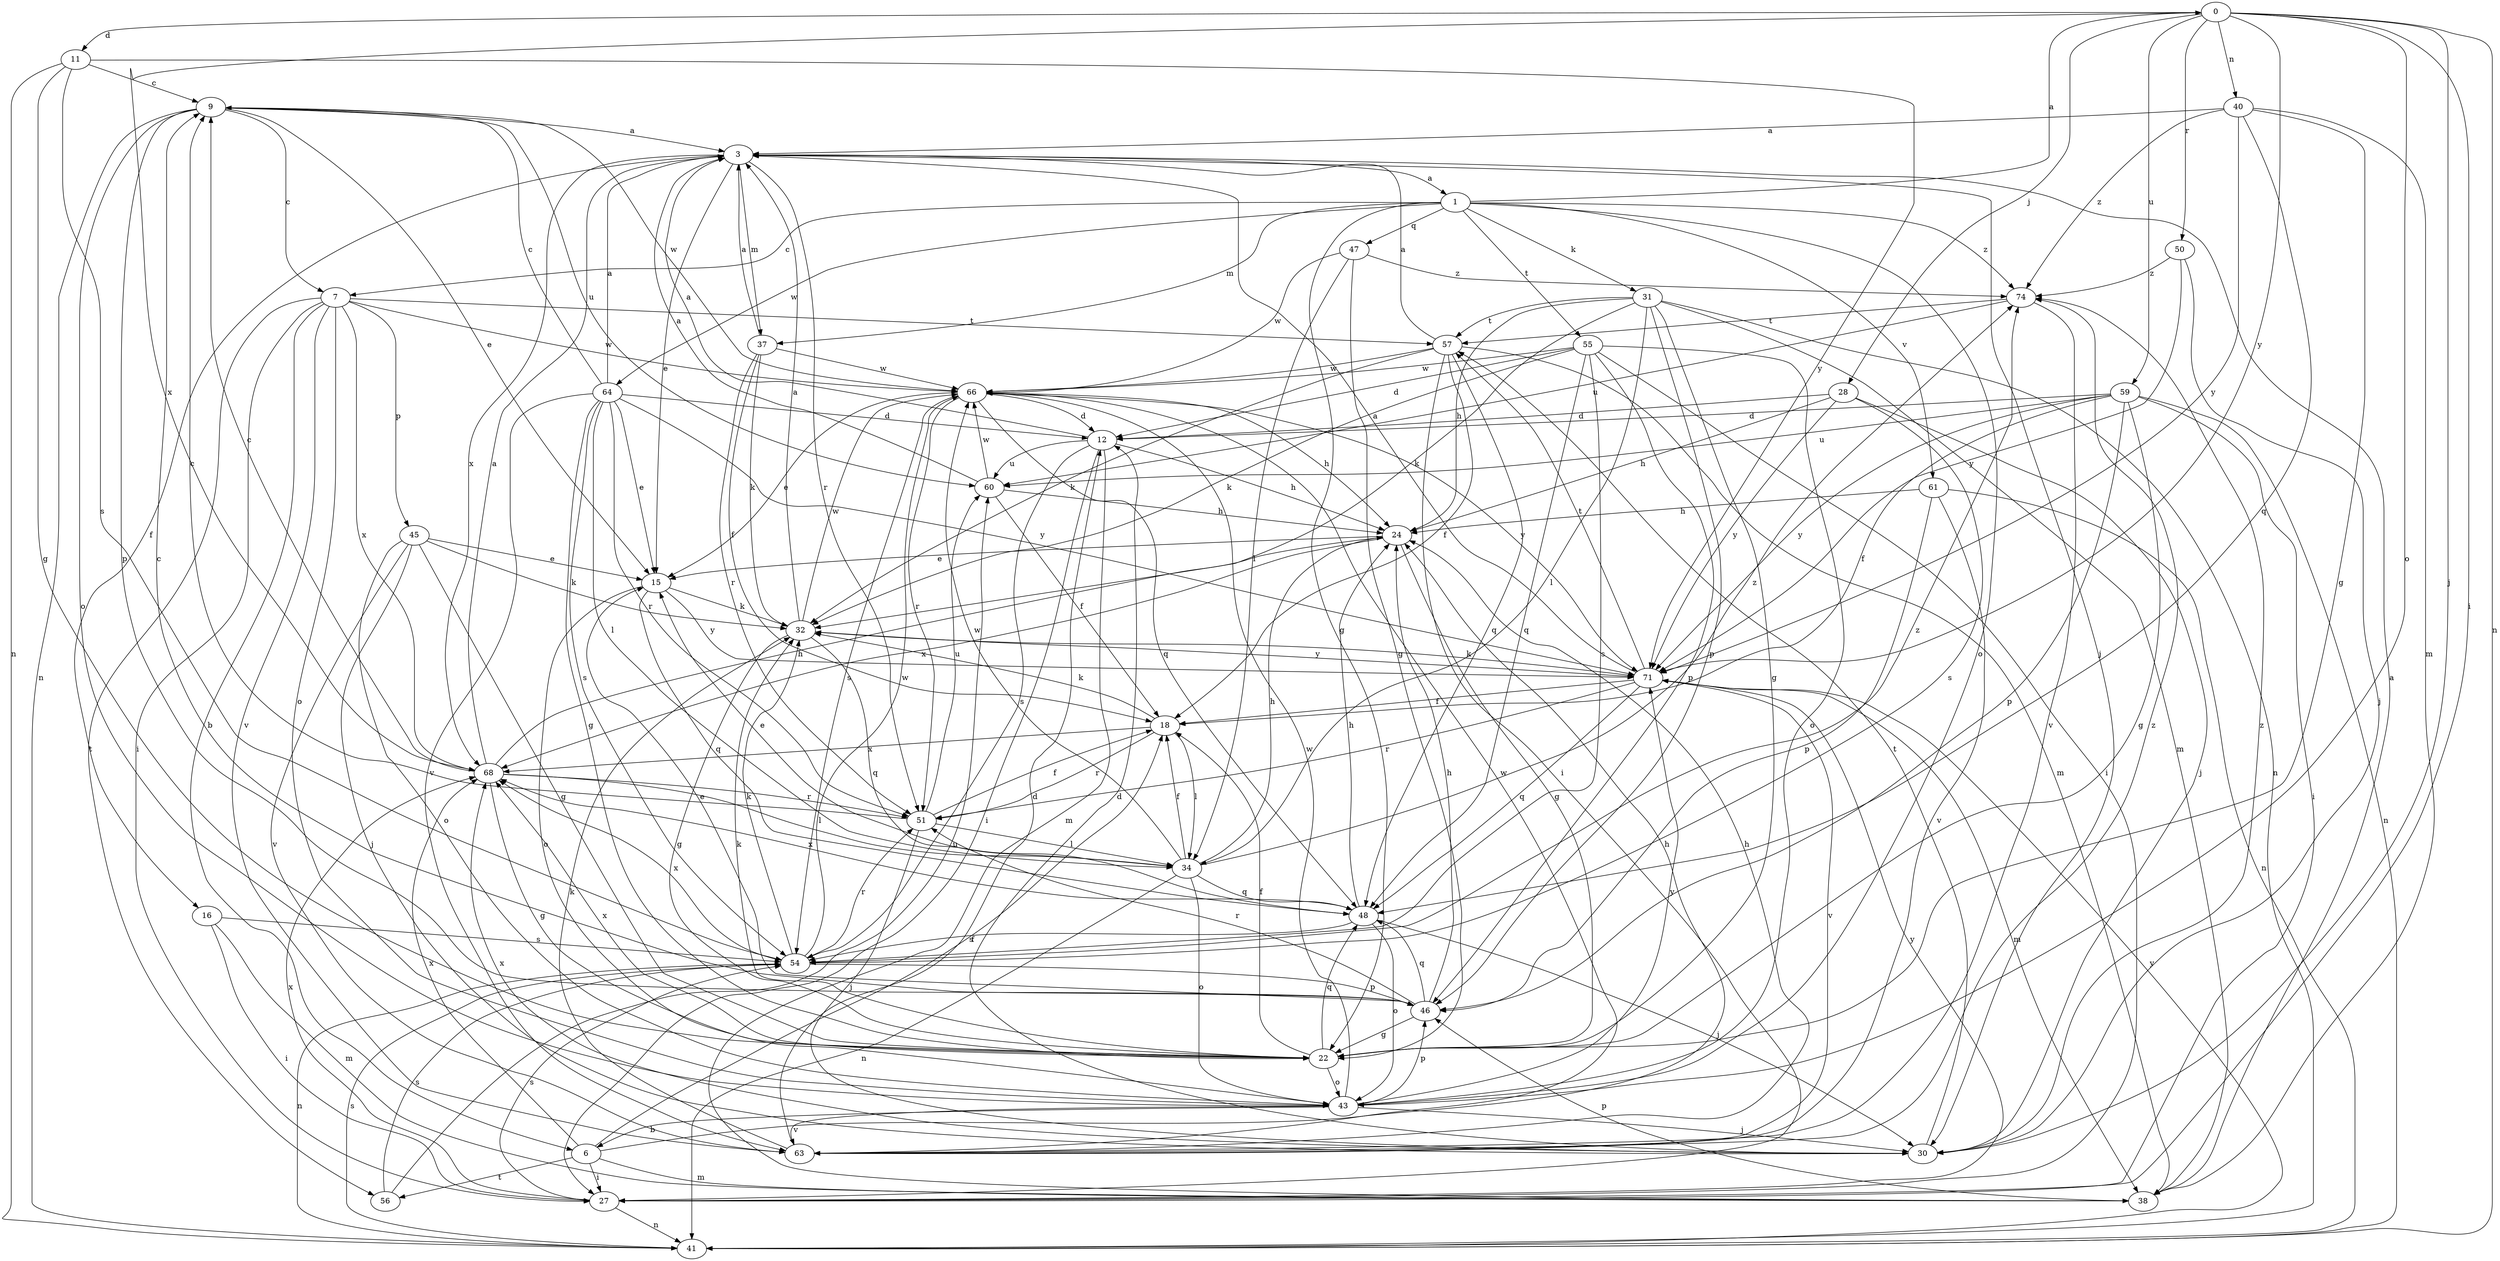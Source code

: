 strict digraph  {
0;
1;
3;
6;
7;
9;
11;
12;
15;
16;
18;
22;
24;
27;
28;
30;
31;
32;
34;
37;
38;
40;
41;
43;
45;
46;
47;
48;
50;
51;
54;
55;
56;
57;
59;
60;
61;
63;
64;
66;
68;
71;
74;
0 -> 11  [label=d];
0 -> 27  [label=i];
0 -> 28  [label=j];
0 -> 30  [label=j];
0 -> 40  [label=n];
0 -> 41  [label=n];
0 -> 43  [label=o];
0 -> 50  [label=r];
0 -> 59  [label=u];
0 -> 68  [label=x];
0 -> 71  [label=y];
1 -> 0  [label=a];
1 -> 7  [label=c];
1 -> 22  [label=g];
1 -> 31  [label=k];
1 -> 37  [label=m];
1 -> 43  [label=o];
1 -> 47  [label=q];
1 -> 55  [label=t];
1 -> 61  [label=v];
1 -> 64  [label=w];
1 -> 74  [label=z];
3 -> 1  [label=a];
3 -> 15  [label=e];
3 -> 16  [label=f];
3 -> 30  [label=j];
3 -> 37  [label=m];
3 -> 51  [label=r];
3 -> 68  [label=x];
6 -> 18  [label=f];
6 -> 24  [label=h];
6 -> 27  [label=i];
6 -> 38  [label=m];
6 -> 56  [label=t];
6 -> 68  [label=x];
7 -> 6  [label=b];
7 -> 27  [label=i];
7 -> 43  [label=o];
7 -> 45  [label=p];
7 -> 56  [label=t];
7 -> 57  [label=t];
7 -> 63  [label=v];
7 -> 66  [label=w];
7 -> 68  [label=x];
9 -> 3  [label=a];
9 -> 7  [label=c];
9 -> 15  [label=e];
9 -> 41  [label=n];
9 -> 43  [label=o];
9 -> 46  [label=p];
9 -> 60  [label=u];
9 -> 66  [label=w];
11 -> 9  [label=c];
11 -> 22  [label=g];
11 -> 41  [label=n];
11 -> 54  [label=s];
11 -> 71  [label=y];
12 -> 3  [label=a];
12 -> 24  [label=h];
12 -> 27  [label=i];
12 -> 38  [label=m];
12 -> 54  [label=s];
12 -> 60  [label=u];
15 -> 32  [label=k];
15 -> 43  [label=o];
15 -> 48  [label=q];
15 -> 71  [label=y];
16 -> 27  [label=i];
16 -> 38  [label=m];
16 -> 54  [label=s];
18 -> 32  [label=k];
18 -> 34  [label=l];
18 -> 51  [label=r];
18 -> 68  [label=x];
22 -> 18  [label=f];
22 -> 32  [label=k];
22 -> 43  [label=o];
22 -> 48  [label=q];
22 -> 68  [label=x];
24 -> 15  [label=e];
24 -> 22  [label=g];
24 -> 68  [label=x];
27 -> 41  [label=n];
27 -> 54  [label=s];
27 -> 68  [label=x];
27 -> 71  [label=y];
28 -> 12  [label=d];
28 -> 24  [label=h];
28 -> 30  [label=j];
28 -> 54  [label=s];
28 -> 71  [label=y];
30 -> 12  [label=d];
30 -> 57  [label=t];
30 -> 68  [label=x];
30 -> 74  [label=z];
31 -> 22  [label=g];
31 -> 24  [label=h];
31 -> 32  [label=k];
31 -> 34  [label=l];
31 -> 38  [label=m];
31 -> 41  [label=n];
31 -> 46  [label=p];
31 -> 57  [label=t];
32 -> 3  [label=a];
32 -> 22  [label=g];
32 -> 48  [label=q];
32 -> 66  [label=w];
32 -> 71  [label=y];
34 -> 15  [label=e];
34 -> 18  [label=f];
34 -> 24  [label=h];
34 -> 41  [label=n];
34 -> 43  [label=o];
34 -> 48  [label=q];
34 -> 66  [label=w];
34 -> 74  [label=z];
37 -> 3  [label=a];
37 -> 18  [label=f];
37 -> 32  [label=k];
37 -> 51  [label=r];
37 -> 66  [label=w];
38 -> 3  [label=a];
38 -> 46  [label=p];
40 -> 3  [label=a];
40 -> 22  [label=g];
40 -> 38  [label=m];
40 -> 48  [label=q];
40 -> 71  [label=y];
40 -> 74  [label=z];
41 -> 54  [label=s];
41 -> 71  [label=y];
43 -> 6  [label=b];
43 -> 30  [label=j];
43 -> 46  [label=p];
43 -> 63  [label=v];
43 -> 66  [label=w];
43 -> 71  [label=y];
45 -> 15  [label=e];
45 -> 22  [label=g];
45 -> 30  [label=j];
45 -> 32  [label=k];
45 -> 43  [label=o];
45 -> 63  [label=v];
46 -> 9  [label=c];
46 -> 15  [label=e];
46 -> 22  [label=g];
46 -> 24  [label=h];
46 -> 48  [label=q];
46 -> 51  [label=r];
47 -> 22  [label=g];
47 -> 34  [label=l];
47 -> 66  [label=w];
47 -> 74  [label=z];
48 -> 24  [label=h];
48 -> 30  [label=j];
48 -> 43  [label=o];
48 -> 54  [label=s];
48 -> 68  [label=x];
50 -> 30  [label=j];
50 -> 71  [label=y];
50 -> 74  [label=z];
51 -> 9  [label=c];
51 -> 18  [label=f];
51 -> 30  [label=j];
51 -> 34  [label=l];
51 -> 60  [label=u];
54 -> 32  [label=k];
54 -> 41  [label=n];
54 -> 46  [label=p];
54 -> 51  [label=r];
54 -> 66  [label=w];
54 -> 68  [label=x];
54 -> 74  [label=z];
55 -> 12  [label=d];
55 -> 27  [label=i];
55 -> 32  [label=k];
55 -> 43  [label=o];
55 -> 46  [label=p];
55 -> 48  [label=q];
55 -> 54  [label=s];
55 -> 66  [label=w];
56 -> 54  [label=s];
56 -> 60  [label=u];
57 -> 3  [label=a];
57 -> 18  [label=f];
57 -> 27  [label=i];
57 -> 32  [label=k];
57 -> 38  [label=m];
57 -> 48  [label=q];
57 -> 66  [label=w];
59 -> 12  [label=d];
59 -> 18  [label=f];
59 -> 22  [label=g];
59 -> 27  [label=i];
59 -> 41  [label=n];
59 -> 46  [label=p];
59 -> 60  [label=u];
59 -> 71  [label=y];
60 -> 3  [label=a];
60 -> 18  [label=f];
60 -> 24  [label=h];
60 -> 66  [label=w];
61 -> 24  [label=h];
61 -> 41  [label=n];
61 -> 46  [label=p];
61 -> 63  [label=v];
63 -> 12  [label=d];
63 -> 24  [label=h];
63 -> 32  [label=k];
63 -> 66  [label=w];
63 -> 74  [label=z];
64 -> 3  [label=a];
64 -> 9  [label=c];
64 -> 12  [label=d];
64 -> 15  [label=e];
64 -> 22  [label=g];
64 -> 34  [label=l];
64 -> 51  [label=r];
64 -> 54  [label=s];
64 -> 63  [label=v];
64 -> 71  [label=y];
66 -> 12  [label=d];
66 -> 15  [label=e];
66 -> 24  [label=h];
66 -> 48  [label=q];
66 -> 51  [label=r];
66 -> 54  [label=s];
66 -> 71  [label=y];
68 -> 3  [label=a];
68 -> 9  [label=c];
68 -> 22  [label=g];
68 -> 24  [label=h];
68 -> 34  [label=l];
68 -> 51  [label=r];
71 -> 3  [label=a];
71 -> 18  [label=f];
71 -> 32  [label=k];
71 -> 38  [label=m];
71 -> 48  [label=q];
71 -> 51  [label=r];
71 -> 57  [label=t];
71 -> 63  [label=v];
74 -> 57  [label=t];
74 -> 60  [label=u];
74 -> 63  [label=v];
}
